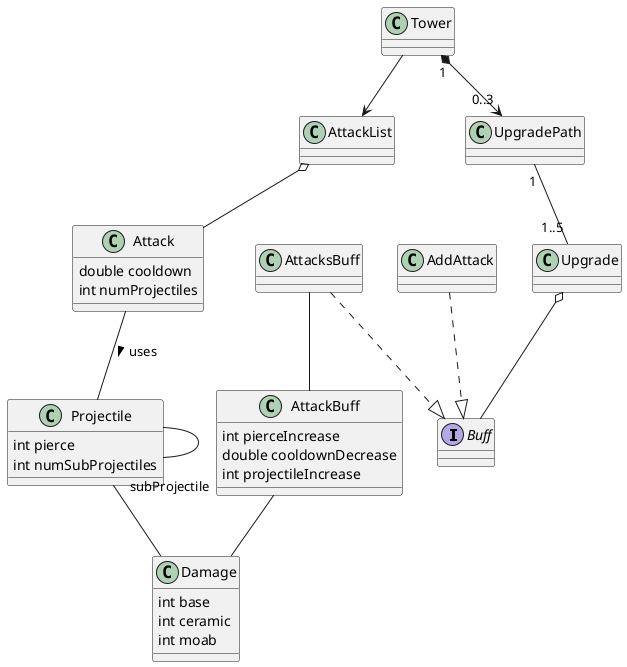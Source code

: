 @startuml
interface Buff

Damage : int base
Damage : int ceramic
Damage : int moab

Projectile : int pierce
Projectile : int numSubProjectiles
Projectile -- Damage 
Projectile -- "subProjectile" Projectile

Attack : double cooldown
Attack : int numProjectiles
Attack -- Projectile : > uses

AttackBuff : int pierceIncrease
AttackBuff : double cooldownDecrease
AttackBuff : int projectileIncrease
AttackBuff -- Damage

UpgradePath "1" -- "1..5" Upgrade

Upgrade o-- Buff
AttacksBuff ..|> Buff
AttacksBuff -- AttackBuff
AddAttack ..|> Buff
AttackList o-- Attack
Tower "1" *--> "0..3" UpgradePath
Tower --> AttackList
@enduml